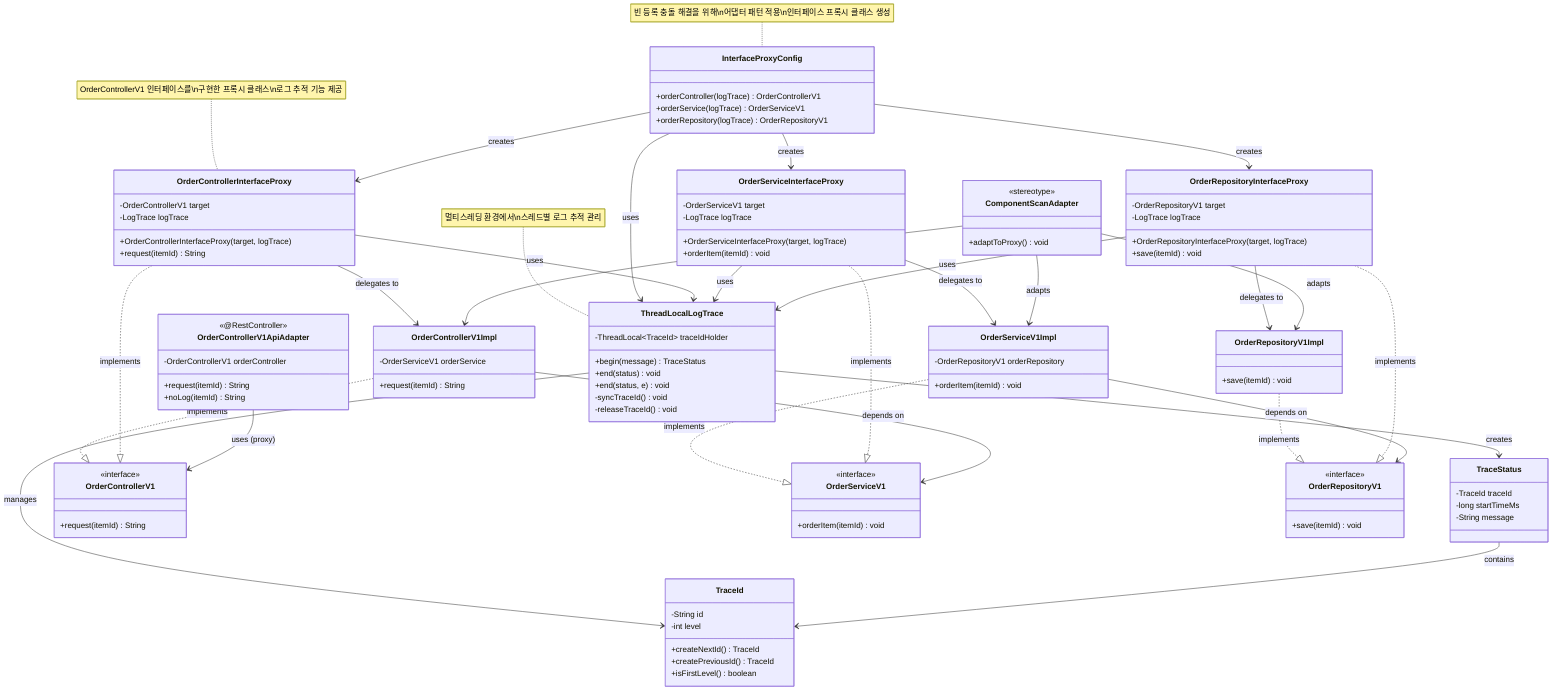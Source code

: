 classDiagram
    %% API 어댑터 클래스
    class OrderControllerV1ApiAdapter {
        <<@RestController>>
        -OrderControllerV1 orderController
        +request(itemId) String
        +noLog(itemId) String
    }

    class InterfaceProxyConfig {
        +orderController(logTrace) OrderControllerV1
        +orderService(logTrace) OrderServiceV1
        +orderRepository(logTrace) OrderRepositoryV1
    }

    class ThreadLocalLogTrace {
        -ThreadLocal~TraceId~ traceIdHolder
        +begin(message) TraceStatus
        +end(status) void
        +end(status, e) void
        -syncTraceId() void
        -releaseTraceId() void
    }

    class TraceStatus {
        -TraceId traceId
        -long startTimeMs
        -String message
    }

    class TraceId {
        -String id
        -int level
        +createNextId() TraceId
        +createPreviousId() TraceId
        +isFirstLevel() boolean
    }

    %% 인터페이스 정의
    class OrderControllerV1 {
        <<interface>>
        +request(itemId) String
    }

    class OrderServiceV1 {
        <<interface>>
        +orderItem(itemId) void
    }

    class OrderRepositoryV1 {
        <<interface>>
        +save(itemId) void
    }

    %% 실제 구현체
    class OrderControllerV1Impl {
        -OrderServiceV1 orderService
        +request(itemId) String
    }

    class OrderServiceV1Impl {
        -OrderRepositoryV1 orderRepository
        +orderItem(itemId) void
    }

    class OrderRepositoryV1Impl {
        +save(itemId) void
    }

    %% 프록시 구현체 (실제 존재하는 클래스들)
    class OrderControllerInterfaceProxy {
        -OrderControllerV1 target
        -LogTrace logTrace
        +OrderControllerInterfaceProxy(target, logTrace)
        +request(itemId) String
    }

    class OrderServiceInterfaceProxy {
        -OrderServiceV1 target
        -LogTrace logTrace
        +OrderServiceInterfaceProxy(target, logTrace)
        +orderItem(itemId) void
    }

    class OrderRepositoryInterfaceProxy {
        -OrderRepositoryV1 target
        -LogTrace logTrace
        +OrderRepositoryInterfaceProxy(target, logTrace)
        +save(itemId) void
    }

    %% 어댑터 패턴 적용
    class ComponentScanAdapter {
        <<stereotype>>
        +adaptToProxy() void
    }

    %% 인터페이스 구현 관계
    OrderControllerV1Impl ..|> OrderControllerV1 : implements
    OrderServiceV1Impl ..|> OrderServiceV1 : implements
    OrderRepositoryV1Impl ..|> OrderRepositoryV1 : implements

    OrderControllerInterfaceProxy ..|> OrderControllerV1 : implements
    OrderServiceInterfaceProxy ..|> OrderServiceV1 : implements
    OrderRepositoryInterfaceProxy ..|> OrderRepositoryV1 : implements

    %% 관계 설정
    OrderControllerV1ApiAdapter --> OrderControllerV1 : uses (proxy)
    
    InterfaceProxyConfig --> OrderControllerInterfaceProxy : creates
    InterfaceProxyConfig --> OrderServiceInterfaceProxy : creates
    InterfaceProxyConfig --> OrderRepositoryInterfaceProxy : creates
    InterfaceProxyConfig --> ThreadLocalLogTrace : uses
    
    OrderControllerInterfaceProxy --> OrderControllerV1Impl : delegates to
    OrderControllerInterfaceProxy --> ThreadLocalLogTrace : uses
    
    OrderServiceInterfaceProxy --> OrderServiceV1Impl : delegates to
    OrderServiceInterfaceProxy --> ThreadLocalLogTrace : uses
    
    OrderRepositoryInterfaceProxy --> OrderRepositoryV1Impl : delegates to
    OrderRepositoryInterfaceProxy --> ThreadLocalLogTrace : uses
    
    ThreadLocalLogTrace --> TraceStatus : creates
    ThreadLocalLogTrace --> TraceId : manages
    TraceStatus --> TraceId : contains

    %% 어댑터 패턴
    ComponentScanAdapter --> OrderControllerV1Impl : adapts
    ComponentScanAdapter --> OrderServiceV1Impl : adapts
    ComponentScanAdapter --> OrderRepositoryV1Impl : adapts

    %% 의존성 주입
    OrderControllerV1Impl --> OrderServiceV1 : depends on
    OrderServiceV1Impl --> OrderRepositoryV1 : depends on

    note for InterfaceProxyConfig "빈 등록 충돌 해결을 위해\n어댑터 패턴 적용\n인터페이스 프록시 클래스 생성"
    note for OrderControllerInterfaceProxy "OrderControllerV1 인터페이스를\n구현한 프록시 클래스\n로그 추적 기능 제공"
    note for ThreadLocalLogTrace "멀티스레딩 환경에서\n스레드별 로그 추적 관리"